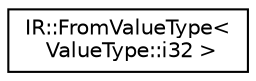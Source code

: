 digraph "Graphical Class Hierarchy"
{
  edge [fontname="Helvetica",fontsize="10",labelfontname="Helvetica",labelfontsize="10"];
  node [fontname="Helvetica",fontsize="10",shape=record];
  rankdir="LR";
  Node0 [label="IR::FromValueType\<\l ValueType::i32 \>",height=0.2,width=0.4,color="black", fillcolor="white", style="filled",URL="$struct_i_r_1_1_from_value_type_3_01_value_type_1_1i32_01_4.html"];
}
